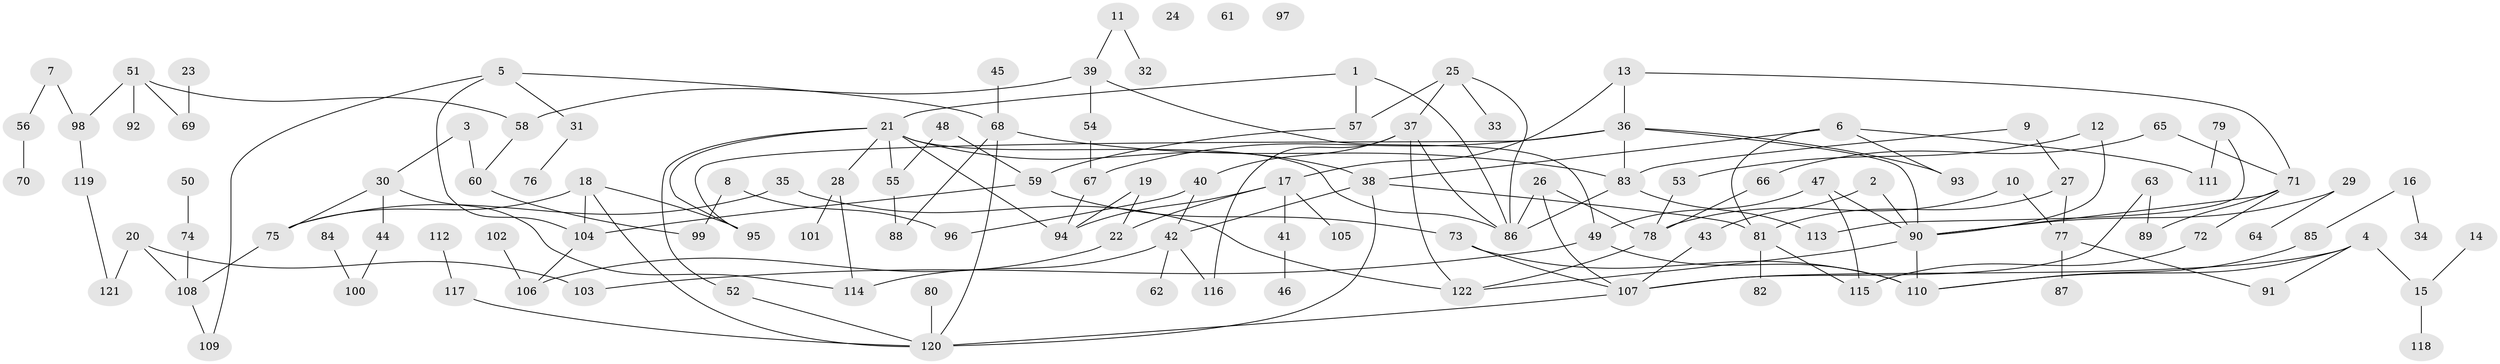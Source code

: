 // Generated by graph-tools (version 1.1) at 2025/25/03/09/25 03:25:23]
// undirected, 122 vertices, 164 edges
graph export_dot {
graph [start="1"]
  node [color=gray90,style=filled];
  1;
  2;
  3;
  4;
  5;
  6;
  7;
  8;
  9;
  10;
  11;
  12;
  13;
  14;
  15;
  16;
  17;
  18;
  19;
  20;
  21;
  22;
  23;
  24;
  25;
  26;
  27;
  28;
  29;
  30;
  31;
  32;
  33;
  34;
  35;
  36;
  37;
  38;
  39;
  40;
  41;
  42;
  43;
  44;
  45;
  46;
  47;
  48;
  49;
  50;
  51;
  52;
  53;
  54;
  55;
  56;
  57;
  58;
  59;
  60;
  61;
  62;
  63;
  64;
  65;
  66;
  67;
  68;
  69;
  70;
  71;
  72;
  73;
  74;
  75;
  76;
  77;
  78;
  79;
  80;
  81;
  82;
  83;
  84;
  85;
  86;
  87;
  88;
  89;
  90;
  91;
  92;
  93;
  94;
  95;
  96;
  97;
  98;
  99;
  100;
  101;
  102;
  103;
  104;
  105;
  106;
  107;
  108;
  109;
  110;
  111;
  112;
  113;
  114;
  115;
  116;
  117;
  118;
  119;
  120;
  121;
  122;
  1 -- 21;
  1 -- 57;
  1 -- 86;
  2 -- 43;
  2 -- 90;
  3 -- 30;
  3 -- 60;
  4 -- 15;
  4 -- 91;
  4 -- 107;
  4 -- 110;
  5 -- 31;
  5 -- 68;
  5 -- 104;
  5 -- 109;
  6 -- 38;
  6 -- 81;
  6 -- 93;
  6 -- 111;
  7 -- 56;
  7 -- 98;
  8 -- 96;
  8 -- 99;
  9 -- 27;
  9 -- 83;
  10 -- 77;
  10 -- 78;
  11 -- 32;
  11 -- 39;
  12 -- 53;
  12 -- 90;
  13 -- 17;
  13 -- 36;
  13 -- 71;
  14 -- 15;
  15 -- 118;
  16 -- 34;
  16 -- 85;
  17 -- 22;
  17 -- 41;
  17 -- 94;
  17 -- 105;
  18 -- 75;
  18 -- 95;
  18 -- 104;
  18 -- 120;
  19 -- 22;
  19 -- 94;
  20 -- 103;
  20 -- 108;
  20 -- 121;
  21 -- 28;
  21 -- 38;
  21 -- 52;
  21 -- 55;
  21 -- 86;
  21 -- 94;
  21 -- 95;
  22 -- 106;
  23 -- 69;
  25 -- 33;
  25 -- 37;
  25 -- 57;
  25 -- 86;
  26 -- 78;
  26 -- 86;
  26 -- 107;
  27 -- 77;
  27 -- 81;
  28 -- 101;
  28 -- 114;
  29 -- 64;
  29 -- 90;
  30 -- 44;
  30 -- 75;
  30 -- 114;
  31 -- 76;
  35 -- 75;
  35 -- 122;
  36 -- 67;
  36 -- 83;
  36 -- 90;
  36 -- 93;
  36 -- 95;
  37 -- 40;
  37 -- 86;
  37 -- 116;
  37 -- 122;
  38 -- 42;
  38 -- 81;
  38 -- 120;
  39 -- 49;
  39 -- 54;
  39 -- 58;
  40 -- 42;
  40 -- 96;
  41 -- 46;
  42 -- 62;
  42 -- 114;
  42 -- 116;
  43 -- 107;
  44 -- 100;
  45 -- 68;
  47 -- 49;
  47 -- 90;
  47 -- 115;
  48 -- 55;
  48 -- 59;
  49 -- 103;
  49 -- 110;
  50 -- 74;
  51 -- 58;
  51 -- 69;
  51 -- 92;
  51 -- 98;
  52 -- 120;
  53 -- 78;
  54 -- 67;
  55 -- 88;
  56 -- 70;
  57 -- 59;
  58 -- 60;
  59 -- 73;
  59 -- 104;
  60 -- 99;
  63 -- 89;
  63 -- 107;
  65 -- 66;
  65 -- 71;
  66 -- 78;
  67 -- 94;
  68 -- 83;
  68 -- 88;
  68 -- 120;
  71 -- 72;
  71 -- 89;
  71 -- 90;
  72 -- 115;
  73 -- 107;
  73 -- 110;
  74 -- 108;
  75 -- 108;
  77 -- 87;
  77 -- 91;
  78 -- 122;
  79 -- 111;
  79 -- 113;
  80 -- 120;
  81 -- 82;
  81 -- 115;
  83 -- 86;
  83 -- 113;
  84 -- 100;
  85 -- 110;
  90 -- 110;
  90 -- 122;
  98 -- 119;
  102 -- 106;
  104 -- 106;
  107 -- 120;
  108 -- 109;
  112 -- 117;
  117 -- 120;
  119 -- 121;
}
